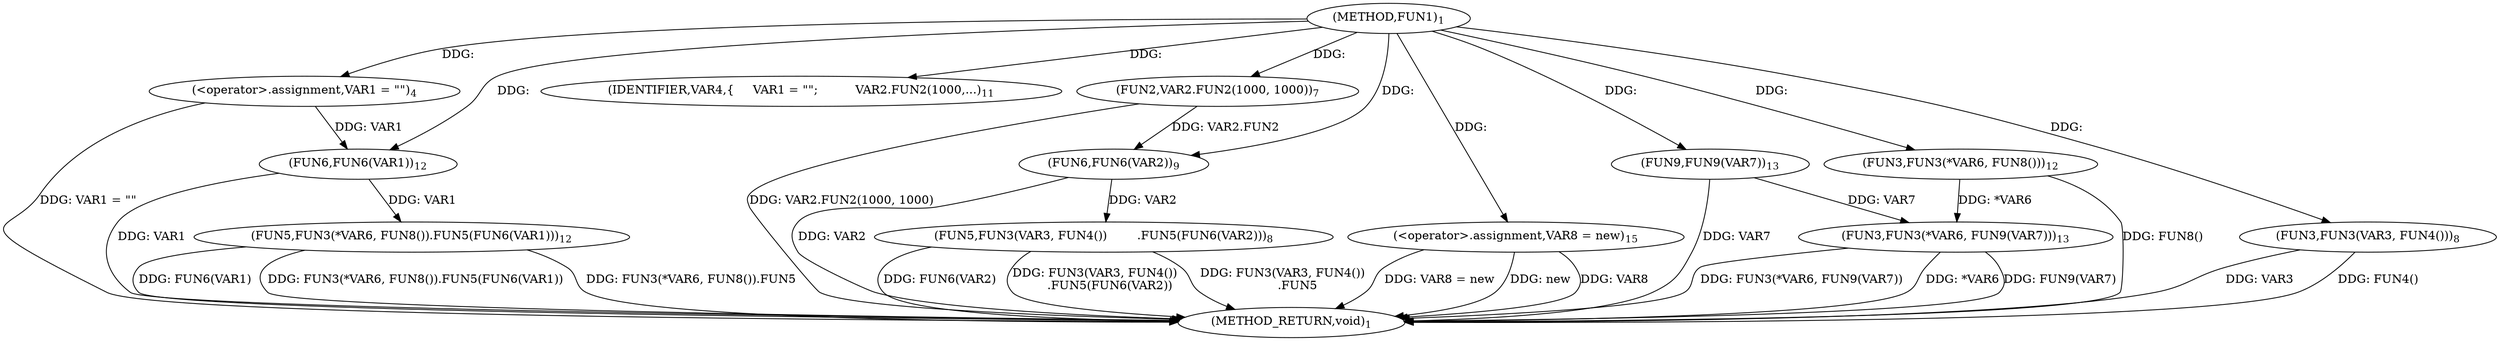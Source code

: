 digraph "FUN1" {  
"9" [label = <(METHOD,FUN1)<SUB>1</SUB>> ]
"46" [label = <(METHOD_RETURN,void)<SUB>1</SUB>> ]
"11" [label = <(&lt;operator&gt;.assignment,VAR1 = &quot;&quot;)<SUB>4</SUB>> ]
"14" [label = <(FUN2,VAR2.FUN2(1000, 1000))<SUB>7</SUB>> ]
"20" [label = <(FUN5,FUN3(VAR3, FUN4())
        .FUN5(FUN6(VAR2)))<SUB>8</SUB>> ]
"28" [label = <(IDENTIFIER,VAR4,{


     VAR1 = &quot;&quot;;
 
     
    VAR2.FUN2(1000,...)<SUB>11</SUB>> ]
"29" [label = <(FUN5,FUN3(*VAR6, FUN8()).FUN5(FUN6(VAR1)))<SUB>12</SUB>> ]
"38" [label = <(FUN3,FUN3(*VAR6, FUN9(VAR7)))<SUB>13</SUB>> ]
"43" [label = <(&lt;operator&gt;.assignment,VAR8 = new)<SUB>15</SUB>> ]
"26" [label = <(FUN6,FUN6(VAR2))<SUB>9</SUB>> ]
"36" [label = <(FUN6,FUN6(VAR1))<SUB>12</SUB>> ]
"41" [label = <(FUN9,FUN9(VAR7))<SUB>13</SUB>> ]
"22" [label = <(FUN3,FUN3(VAR3, FUN4()))<SUB>8</SUB>> ]
"31" [label = <(FUN3,FUN3(*VAR6, FUN8()))<SUB>12</SUB>> ]
  "11" -> "46"  [ label = "DDG: VAR1 = &quot;&quot;"] 
  "14" -> "46"  [ label = "DDG: VAR2.FUN2(1000, 1000)"] 
  "22" -> "46"  [ label = "DDG: FUN4()"] 
  "20" -> "46"  [ label = "DDG: FUN3(VAR3, FUN4())
        .FUN5"] 
  "26" -> "46"  [ label = "DDG: VAR2"] 
  "20" -> "46"  [ label = "DDG: FUN6(VAR2)"] 
  "20" -> "46"  [ label = "DDG: FUN3(VAR3, FUN4())
        .FUN5(FUN6(VAR2))"] 
  "31" -> "46"  [ label = "DDG: FUN8()"] 
  "29" -> "46"  [ label = "DDG: FUN3(*VAR6, FUN8()).FUN5"] 
  "36" -> "46"  [ label = "DDG: VAR1"] 
  "29" -> "46"  [ label = "DDG: FUN6(VAR1)"] 
  "29" -> "46"  [ label = "DDG: FUN3(*VAR6, FUN8()).FUN5(FUN6(VAR1))"] 
  "38" -> "46"  [ label = "DDG: *VAR6"] 
  "38" -> "46"  [ label = "DDG: FUN9(VAR7)"] 
  "38" -> "46"  [ label = "DDG: FUN3(*VAR6, FUN9(VAR7))"] 
  "43" -> "46"  [ label = "DDG: VAR8"] 
  "43" -> "46"  [ label = "DDG: VAR8 = new"] 
  "22" -> "46"  [ label = "DDG: VAR3"] 
  "41" -> "46"  [ label = "DDG: VAR7"] 
  "43" -> "46"  [ label = "DDG: new"] 
  "9" -> "11"  [ label = "DDG: "] 
  "9" -> "28"  [ label = "DDG: "] 
  "9" -> "43"  [ label = "DDG: "] 
  "9" -> "14"  [ label = "DDG: "] 
  "26" -> "20"  [ label = "DDG: VAR2"] 
  "36" -> "29"  [ label = "DDG: VAR1"] 
  "31" -> "38"  [ label = "DDG: *VAR6"] 
  "41" -> "38"  [ label = "DDG: VAR7"] 
  "14" -> "26"  [ label = "DDG: VAR2.FUN2"] 
  "9" -> "26"  [ label = "DDG: "] 
  "11" -> "36"  [ label = "DDG: VAR1"] 
  "9" -> "36"  [ label = "DDG: "] 
  "9" -> "41"  [ label = "DDG: "] 
  "9" -> "22"  [ label = "DDG: "] 
  "9" -> "31"  [ label = "DDG: "] 
}
